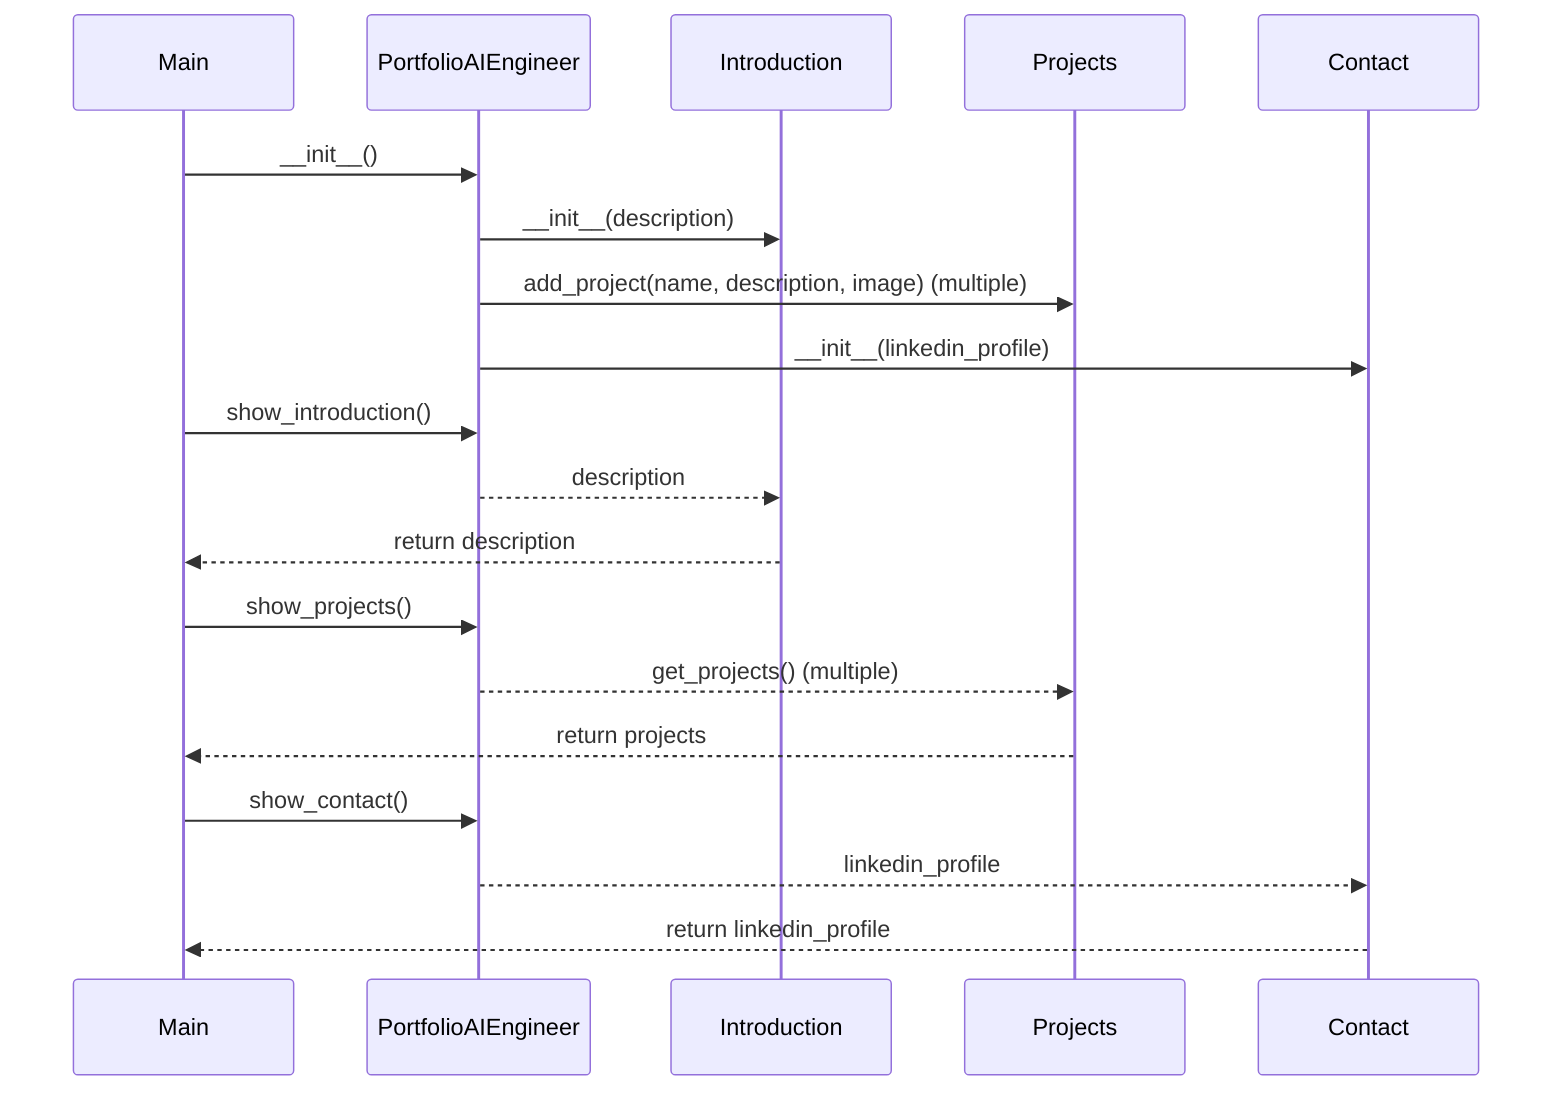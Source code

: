 sequenceDiagram
    participant M as Main
    participant PAEE as PortfolioAIEngineer
    M->>PAEE: __init__()
    PAEE->>Introduction: __init__(description)
    PAEE->>Projects: add_project(name, description, image) (multiple)
    PAEE->>Contact: __init__(linkedin_profile)
    M->>PAEE: show_introduction()
    PAEE-->>Introduction: description
    Introduction-->>M: return description
    M->>PAEE: show_projects()
    PAEE-->>Projects: get_projects() (multiple)
    Projects-->>M: return projects
    M->>PAEE: show_contact()
    PAEE-->>Contact: linkedin_profile
    Contact-->>M: return linkedin_profile